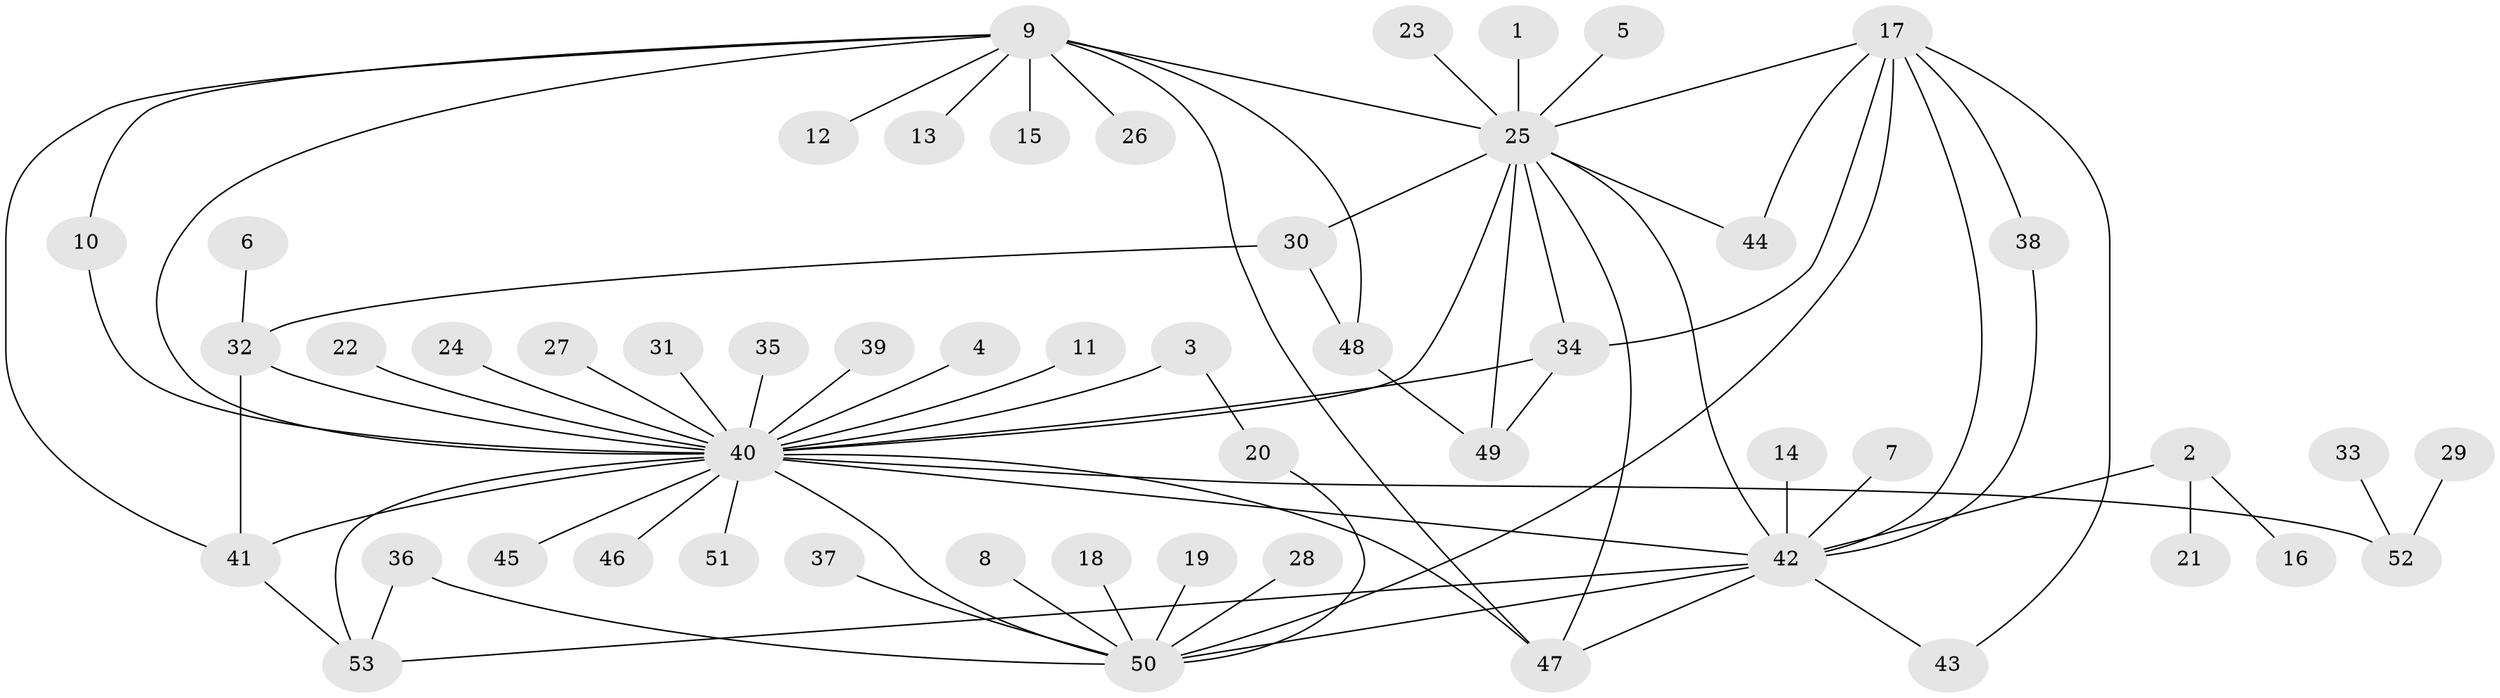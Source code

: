 // original degree distribution, {17: 0.009615384615384616, 14: 0.009615384615384616, 2: 0.20192307692307693, 28: 0.009615384615384616, 1: 0.5384615384615384, 4: 0.04807692307692308, 6: 0.019230769230769232, 13: 0.009615384615384616, 3: 0.09615384615384616, 8: 0.019230769230769232, 5: 0.038461538461538464}
// Generated by graph-tools (version 1.1) at 2025/01/03/09/25 03:01:52]
// undirected, 53 vertices, 76 edges
graph export_dot {
graph [start="1"]
  node [color=gray90,style=filled];
  1;
  2;
  3;
  4;
  5;
  6;
  7;
  8;
  9;
  10;
  11;
  12;
  13;
  14;
  15;
  16;
  17;
  18;
  19;
  20;
  21;
  22;
  23;
  24;
  25;
  26;
  27;
  28;
  29;
  30;
  31;
  32;
  33;
  34;
  35;
  36;
  37;
  38;
  39;
  40;
  41;
  42;
  43;
  44;
  45;
  46;
  47;
  48;
  49;
  50;
  51;
  52;
  53;
  1 -- 25 [weight=1.0];
  2 -- 16 [weight=1.0];
  2 -- 21 [weight=1.0];
  2 -- 42 [weight=1.0];
  3 -- 20 [weight=1.0];
  3 -- 40 [weight=1.0];
  4 -- 40 [weight=1.0];
  5 -- 25 [weight=1.0];
  6 -- 32 [weight=1.0];
  7 -- 42 [weight=1.0];
  8 -- 50 [weight=1.0];
  9 -- 10 [weight=1.0];
  9 -- 12 [weight=1.0];
  9 -- 13 [weight=1.0];
  9 -- 15 [weight=1.0];
  9 -- 25 [weight=2.0];
  9 -- 26 [weight=1.0];
  9 -- 40 [weight=1.0];
  9 -- 41 [weight=1.0];
  9 -- 47 [weight=1.0];
  9 -- 48 [weight=1.0];
  10 -- 40 [weight=1.0];
  11 -- 40 [weight=1.0];
  14 -- 42 [weight=1.0];
  17 -- 25 [weight=1.0];
  17 -- 34 [weight=1.0];
  17 -- 38 [weight=1.0];
  17 -- 42 [weight=1.0];
  17 -- 43 [weight=1.0];
  17 -- 44 [weight=1.0];
  17 -- 50 [weight=1.0];
  18 -- 50 [weight=1.0];
  19 -- 50 [weight=1.0];
  20 -- 50 [weight=1.0];
  22 -- 40 [weight=1.0];
  23 -- 25 [weight=1.0];
  24 -- 40 [weight=1.0];
  25 -- 30 [weight=1.0];
  25 -- 34 [weight=1.0];
  25 -- 40 [weight=1.0];
  25 -- 42 [weight=1.0];
  25 -- 44 [weight=1.0];
  25 -- 47 [weight=1.0];
  25 -- 49 [weight=1.0];
  27 -- 40 [weight=1.0];
  28 -- 50 [weight=1.0];
  29 -- 52 [weight=1.0];
  30 -- 32 [weight=1.0];
  30 -- 48 [weight=1.0];
  31 -- 40 [weight=1.0];
  32 -- 40 [weight=1.0];
  32 -- 41 [weight=1.0];
  33 -- 52 [weight=1.0];
  34 -- 40 [weight=2.0];
  34 -- 49 [weight=1.0];
  35 -- 40 [weight=1.0];
  36 -- 50 [weight=1.0];
  36 -- 53 [weight=1.0];
  37 -- 50 [weight=1.0];
  38 -- 42 [weight=1.0];
  39 -- 40 [weight=1.0];
  40 -- 41 [weight=1.0];
  40 -- 42 [weight=1.0];
  40 -- 45 [weight=1.0];
  40 -- 46 [weight=1.0];
  40 -- 47 [weight=1.0];
  40 -- 50 [weight=1.0];
  40 -- 51 [weight=1.0];
  40 -- 52 [weight=1.0];
  40 -- 53 [weight=1.0];
  41 -- 53 [weight=1.0];
  42 -- 43 [weight=1.0];
  42 -- 47 [weight=1.0];
  42 -- 50 [weight=1.0];
  42 -- 53 [weight=1.0];
  48 -- 49 [weight=1.0];
}
